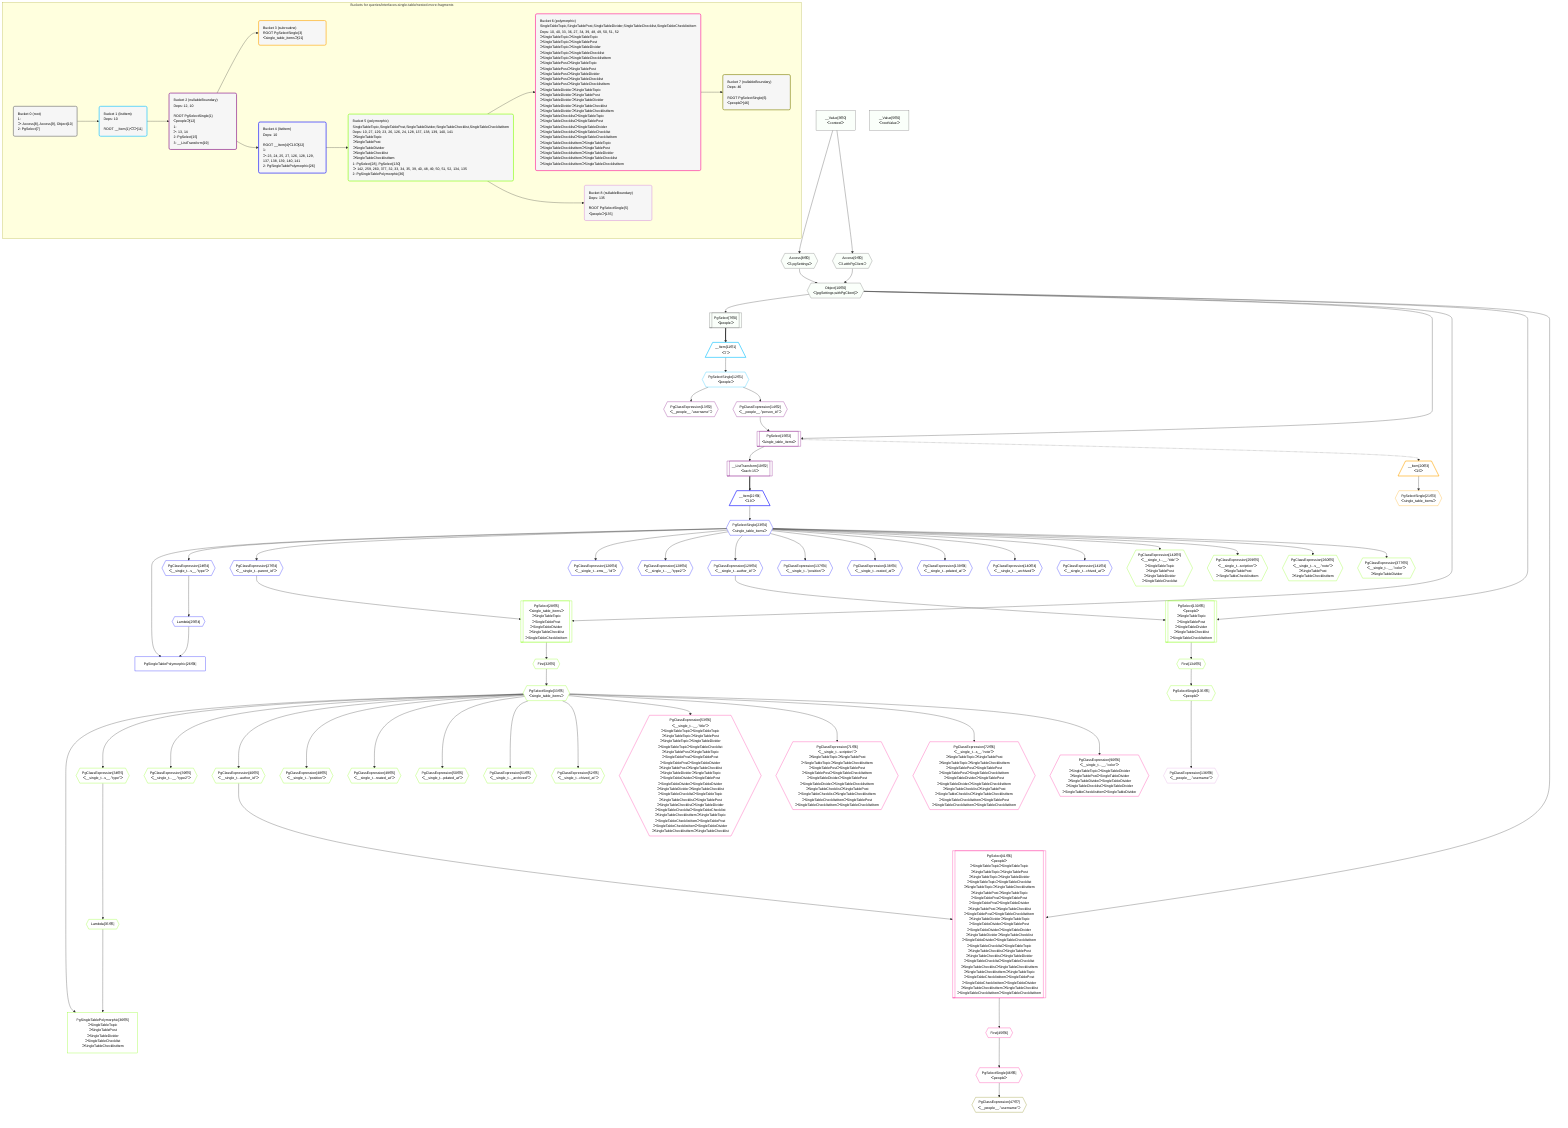%%{init: {'themeVariables': { 'fontSize': '12px'}}}%%
graph TD
    classDef path fill:#eee,stroke:#000,color:#000
    classDef plan fill:#fff,stroke-width:1px,color:#000
    classDef itemplan fill:#fff,stroke-width:2px,color:#000
    classDef unbatchedplan fill:#dff,stroke-width:1px,color:#000
    classDef sideeffectplan fill:#fcc,stroke-width:2px,color:#000
    classDef bucket fill:#f6f6f6,color:#000,stroke-width:2px,text-align:left


    %% plan dependencies
    Object10{{"Object[10∈0]<br />ᐸ{pgSettings,withPgClient}ᐳ"}}:::plan
    Access8{{"Access[8∈0]<br />ᐸ3.pgSettingsᐳ"}}:::plan
    Access9{{"Access[9∈0]<br />ᐸ3.withPgClientᐳ"}}:::plan
    Access8 & Access9 --> Object10
    PgSelect7[["PgSelect[7∈0]<br />ᐸpeopleᐳ"]]:::plan
    Object10 --> PgSelect7
    __Value3["__Value[3∈0]<br />ᐸcontextᐳ"]:::plan
    __Value3 --> Access8
    __Value3 --> Access9
    __Value5["__Value[5∈0]<br />ᐸrootValueᐳ"]:::plan
    __Item11[/"__Item[11∈1]<br />ᐸ7ᐳ"\]:::itemplan
    PgSelect7 ==> __Item11
    PgSelectSingle12{{"PgSelectSingle[12∈1]<br />ᐸpeopleᐳ"}}:::plan
    __Item11 --> PgSelectSingle12
    PgSelect15[["PgSelect[15∈2]<br />ᐸsingle_table_itemsᐳ"]]:::plan
    PgClassExpression14{{"PgClassExpression[14∈2]<br />ᐸ__people__.”person_id”ᐳ"}}:::plan
    Object10 & PgClassExpression14 --> PgSelect15
    PgClassExpression13{{"PgClassExpression[13∈2]<br />ᐸ__people__.”username”ᐳ"}}:::plan
    PgSelectSingle12 --> PgClassExpression13
    PgSelectSingle12 --> PgClassExpression14
    __ListTransform19[["__ListTransform[19∈2]<br />ᐸeach:15ᐳ"]]:::plan
    PgSelect15 --> __ListTransform19
    __Item20[/"__Item[20∈3]<br />ᐸ15ᐳ"\]:::itemplan
    PgSelect15 -.-> __Item20
    PgSelectSingle21{{"PgSelectSingle[21∈3]<br />ᐸsingle_table_itemsᐳ"}}:::plan
    __Item20 --> PgSelectSingle21
    PgSingleTablePolymorphic26["PgSingleTablePolymorphic[26∈4]"]:::plan
    Lambda25{{"Lambda[25∈4]"}}:::plan
    PgSelectSingle23{{"PgSelectSingle[23∈4]<br />ᐸsingle_table_itemsᐳ"}}:::plan
    Lambda25 & PgSelectSingle23 --> PgSingleTablePolymorphic26
    __Item22[/"__Item[22∈4]<br />ᐸ19ᐳ"\]:::itemplan
    __ListTransform19 ==> __Item22
    __Item22 --> PgSelectSingle23
    PgClassExpression24{{"PgClassExpression[24∈4]<br />ᐸ__single_t...s__.”type”ᐳ"}}:::plan
    PgSelectSingle23 --> PgClassExpression24
    PgClassExpression24 --> Lambda25
    PgClassExpression27{{"PgClassExpression[27∈4]<br />ᐸ__single_t...parent_id”ᐳ"}}:::plan
    PgSelectSingle23 --> PgClassExpression27
    PgClassExpression126{{"PgClassExpression[126∈4]<br />ᐸ__single_t...ems__.”id”ᐳ"}}:::plan
    PgSelectSingle23 --> PgClassExpression126
    PgClassExpression128{{"PgClassExpression[128∈4]<br />ᐸ__single_t...__.”type2”ᐳ"}}:::plan
    PgSelectSingle23 --> PgClassExpression128
    PgClassExpression129{{"PgClassExpression[129∈4]<br />ᐸ__single_t...author_id”ᐳ"}}:::plan
    PgSelectSingle23 --> PgClassExpression129
    PgClassExpression137{{"PgClassExpression[137∈4]<br />ᐸ__single_t...”position”ᐳ"}}:::plan
    PgSelectSingle23 --> PgClassExpression137
    PgClassExpression138{{"PgClassExpression[138∈4]<br />ᐸ__single_t...reated_at”ᐳ"}}:::plan
    PgSelectSingle23 --> PgClassExpression138
    PgClassExpression139{{"PgClassExpression[139∈4]<br />ᐸ__single_t...pdated_at”ᐳ"}}:::plan
    PgSelectSingle23 --> PgClassExpression139
    PgClassExpression140{{"PgClassExpression[140∈4]<br />ᐸ__single_t..._archived”ᐳ"}}:::plan
    PgSelectSingle23 --> PgClassExpression140
    PgClassExpression141{{"PgClassExpression[141∈4]<br />ᐸ__single_t...chived_at”ᐳ"}}:::plan
    PgSelectSingle23 --> PgClassExpression141
    PgSelect28[["PgSelect[28∈5]<br />ᐸsingle_table_itemsᐳ<br />ᐳSingleTableTopic<br />ᐳSingleTablePost<br />ᐳSingleTableDivider<br />ᐳSingleTableChecklist<br />ᐳSingleTableChecklistItem"]]:::plan
    Object10 & PgClassExpression27 --> PgSelect28
    PgSingleTablePolymorphic36["PgSingleTablePolymorphic[36∈5]<br />ᐳSingleTableTopic<br />ᐳSingleTablePost<br />ᐳSingleTableDivider<br />ᐳSingleTableChecklist<br />ᐳSingleTableChecklistItem"]:::plan
    Lambda35{{"Lambda[35∈5]"}}:::plan
    PgSelectSingle33{{"PgSelectSingle[33∈5]<br />ᐸsingle_table_itemsᐳ"}}:::plan
    Lambda35 & PgSelectSingle33 --> PgSingleTablePolymorphic36
    PgSelect130[["PgSelect[130∈5]<br />ᐸpeopleᐳ<br />ᐳSingleTableTopic<br />ᐳSingleTablePost<br />ᐳSingleTableDivider<br />ᐳSingleTableChecklist<br />ᐳSingleTableChecklistItem"]]:::plan
    Object10 & PgClassExpression129 --> PgSelect130
    First32{{"First[32∈5]"}}:::plan
    PgSelect28 --> First32
    First32 --> PgSelectSingle33
    PgClassExpression34{{"PgClassExpression[34∈5]<br />ᐸ__single_t...s__.”type”ᐳ"}}:::plan
    PgSelectSingle33 --> PgClassExpression34
    PgClassExpression34 --> Lambda35
    PgClassExpression39{{"PgClassExpression[39∈5]<br />ᐸ__single_t...__.”type2”ᐳ"}}:::plan
    PgSelectSingle33 --> PgClassExpression39
    PgClassExpression40{{"PgClassExpression[40∈5]<br />ᐸ__single_t...author_id”ᐳ"}}:::plan
    PgSelectSingle33 --> PgClassExpression40
    PgClassExpression48{{"PgClassExpression[48∈5]<br />ᐸ__single_t...”position”ᐳ"}}:::plan
    PgSelectSingle33 --> PgClassExpression48
    PgClassExpression49{{"PgClassExpression[49∈5]<br />ᐸ__single_t...reated_at”ᐳ"}}:::plan
    PgSelectSingle33 --> PgClassExpression49
    PgClassExpression50{{"PgClassExpression[50∈5]<br />ᐸ__single_t...pdated_at”ᐳ"}}:::plan
    PgSelectSingle33 --> PgClassExpression50
    PgClassExpression51{{"PgClassExpression[51∈5]<br />ᐸ__single_t..._archived”ᐳ"}}:::plan
    PgSelectSingle33 --> PgClassExpression51
    PgClassExpression52{{"PgClassExpression[52∈5]<br />ᐸ__single_t...chived_at”ᐳ"}}:::plan
    PgSelectSingle33 --> PgClassExpression52
    First134{{"First[134∈5]"}}:::plan
    PgSelect130 --> First134
    PgSelectSingle135{{"PgSelectSingle[135∈5]<br />ᐸpeopleᐳ"}}:::plan
    First134 --> PgSelectSingle135
    PgClassExpression142{{"PgClassExpression[142∈5]<br />ᐸ__single_t...__.”title”ᐳ<br />ᐳSingleTableTopic<br />ᐳSingleTablePost<br />ᐳSingleTableDivider<br />ᐳSingleTableChecklist"}}:::plan
    PgSelectSingle23 --> PgClassExpression142
    PgClassExpression259{{"PgClassExpression[259∈5]<br />ᐸ__single_t...scription”ᐳ<br />ᐳSingleTablePost<br />ᐳSingleTableChecklistItem"}}:::plan
    PgSelectSingle23 --> PgClassExpression259
    PgClassExpression260{{"PgClassExpression[260∈5]<br />ᐸ__single_t...s__.”note”ᐳ<br />ᐳSingleTablePost<br />ᐳSingleTableChecklistItem"}}:::plan
    PgSelectSingle23 --> PgClassExpression260
    PgClassExpression377{{"PgClassExpression[377∈5]<br />ᐸ__single_t...__.”color”ᐳ<br />ᐳSingleTableDivider"}}:::plan
    PgSelectSingle23 --> PgClassExpression377
    PgSelect41[["PgSelect[41∈6]<br />ᐸpeopleᐳ<br />ᐳSingleTableTopicᐳSingleTableTopic<br />ᐳSingleTableTopicᐳSingleTablePost<br />ᐳSingleTableTopicᐳSingleTableDivider<br />ᐳSingleTableTopicᐳSingleTableChecklist<br />ᐳSingleTableTopicᐳSingleTableChecklistItem<br />ᐳSingleTablePostᐳSingleTableTopic<br />ᐳSingleTablePostᐳSingleTablePost<br />ᐳSingleTablePostᐳSingleTableDivider<br />ᐳSingleTablePostᐳSingleTableChecklist<br />ᐳSingleTablePostᐳSingleTableChecklistItem<br />ᐳSingleTableDividerᐳSingleTableTopic<br />ᐳSingleTableDividerᐳSingleTablePost<br />ᐳSingleTableDividerᐳSingleTableDivider<br />ᐳSingleTableDividerᐳSingleTableChecklist<br />ᐳSingleTableDividerᐳSingleTableChecklistItem<br />ᐳSingleTableChecklistᐳSingleTableTopic<br />ᐳSingleTableChecklistᐳSingleTablePost<br />ᐳSingleTableChecklistᐳSingleTableDivider<br />ᐳSingleTableChecklistᐳSingleTableChecklist<br />ᐳSingleTableChecklistᐳSingleTableChecklistItem<br />ᐳSingleTableChecklistItemᐳSingleTableTopic<br />ᐳSingleTableChecklistItemᐳSingleTablePost<br />ᐳSingleTableChecklistItemᐳSingleTableDivider<br />ᐳSingleTableChecklistItemᐳSingleTableChecklist<br />ᐳSingleTableChecklistItemᐳSingleTableChecklistItem"]]:::plan
    Object10 & PgClassExpression40 --> PgSelect41
    First45{{"First[45∈6]"}}:::plan
    PgSelect41 --> First45
    PgSelectSingle46{{"PgSelectSingle[46∈6]<br />ᐸpeopleᐳ"}}:::plan
    First45 --> PgSelectSingle46
    PgClassExpression53{{"PgClassExpression[53∈6]<br />ᐸ__single_t...__.”title”ᐳ<br />ᐳSingleTableTopicᐳSingleTableTopic<br />ᐳSingleTableTopicᐳSingleTablePost<br />ᐳSingleTableTopicᐳSingleTableDivider<br />ᐳSingleTableTopicᐳSingleTableChecklist<br />ᐳSingleTablePostᐳSingleTableTopic<br />ᐳSingleTablePostᐳSingleTablePost<br />ᐳSingleTablePostᐳSingleTableDivider<br />ᐳSingleTablePostᐳSingleTableChecklist<br />ᐳSingleTableDividerᐳSingleTableTopic<br />ᐳSingleTableDividerᐳSingleTablePost<br />ᐳSingleTableDividerᐳSingleTableDivider<br />ᐳSingleTableDividerᐳSingleTableChecklist<br />ᐳSingleTableChecklistᐳSingleTableTopic<br />ᐳSingleTableChecklistᐳSingleTablePost<br />ᐳSingleTableChecklistᐳSingleTableDivider<br />ᐳSingleTableChecklistᐳSingleTableChecklist<br />ᐳSingleTableChecklistItemᐳSingleTableTopic<br />ᐳSingleTableChecklistItemᐳSingleTablePost<br />ᐳSingleTableChecklistItemᐳSingleTableDivider<br />ᐳSingleTableChecklistItemᐳSingleTableChecklist"}}:::plan
    PgSelectSingle33 --> PgClassExpression53
    PgClassExpression71{{"PgClassExpression[71∈6]<br />ᐸ__single_t...scription”ᐳ<br />ᐳSingleTableTopicᐳSingleTablePost<br />ᐳSingleTableTopicᐳSingleTableChecklistItem<br />ᐳSingleTablePostᐳSingleTablePost<br />ᐳSingleTablePostᐳSingleTableChecklistItem<br />ᐳSingleTableDividerᐳSingleTablePost<br />ᐳSingleTableDividerᐳSingleTableChecklistItem<br />ᐳSingleTableChecklistᐳSingleTablePost<br />ᐳSingleTableChecklistᐳSingleTableChecklistItem<br />ᐳSingleTableChecklistItemᐳSingleTablePost<br />ᐳSingleTableChecklistItemᐳSingleTableChecklistItem"}}:::plan
    PgSelectSingle33 --> PgClassExpression71
    PgClassExpression72{{"PgClassExpression[72∈6]<br />ᐸ__single_t...s__.”note”ᐳ<br />ᐳSingleTableTopicᐳSingleTablePost<br />ᐳSingleTableTopicᐳSingleTableChecklistItem<br />ᐳSingleTablePostᐳSingleTablePost<br />ᐳSingleTablePostᐳSingleTableChecklistItem<br />ᐳSingleTableDividerᐳSingleTablePost<br />ᐳSingleTableDividerᐳSingleTableChecklistItem<br />ᐳSingleTableChecklistᐳSingleTablePost<br />ᐳSingleTableChecklistᐳSingleTableChecklistItem<br />ᐳSingleTableChecklistItemᐳSingleTablePost<br />ᐳSingleTableChecklistItemᐳSingleTableChecklistItem"}}:::plan
    PgSelectSingle33 --> PgClassExpression72
    PgClassExpression90{{"PgClassExpression[90∈6]<br />ᐸ__single_t...__.”color”ᐳ<br />ᐳSingleTableTopicᐳSingleTableDivider<br />ᐳSingleTablePostᐳSingleTableDivider<br />ᐳSingleTableDividerᐳSingleTableDivider<br />ᐳSingleTableChecklistᐳSingleTableDivider<br />ᐳSingleTableChecklistItemᐳSingleTableDivider"}}:::plan
    PgSelectSingle33 --> PgClassExpression90
    PgClassExpression47{{"PgClassExpression[47∈7]<br />ᐸ__people__.”username”ᐳ"}}:::plan
    PgSelectSingle46 --> PgClassExpression47
    PgClassExpression136{{"PgClassExpression[136∈8]<br />ᐸ__people__.”username”ᐳ"}}:::plan
    PgSelectSingle135 --> PgClassExpression136

    %% define steps

    subgraph "Buckets for queries/interfaces-single-table/nested-more-fragments"
    Bucket0("Bucket 0 (root)<br />1: <br />ᐳ: Access[8], Access[9], Object[10]<br />2: PgSelect[7]"):::bucket
    classDef bucket0 stroke:#696969
    class Bucket0,__Value3,__Value5,PgSelect7,Access8,Access9,Object10 bucket0
    Bucket1("Bucket 1 (listItem)<br />Deps: 10<br /><br />ROOT __Item{1}ᐸ7ᐳ[11]"):::bucket
    classDef bucket1 stroke:#00bfff
    class Bucket1,__Item11,PgSelectSingle12 bucket1
    Bucket2("Bucket 2 (nullableBoundary)<br />Deps: 12, 10<br /><br />ROOT PgSelectSingle{1}ᐸpeopleᐳ[12]<br />1: <br />ᐳ: 13, 14<br />2: PgSelect[15]<br />3: __ListTransform[19]"):::bucket
    classDef bucket2 stroke:#7f007f
    class Bucket2,PgClassExpression13,PgClassExpression14,PgSelect15,__ListTransform19 bucket2
    Bucket3("Bucket 3 (subroutine)<br />ROOT PgSelectSingle{3}ᐸsingle_table_itemsᐳ[21]"):::bucket
    classDef bucket3 stroke:#ffa500
    class Bucket3,__Item20,PgSelectSingle21 bucket3
    Bucket4("Bucket 4 (listItem)<br />Deps: 10<br /><br />ROOT __Item{4}ᐸ19ᐳ[22]<br />1: <br />ᐳ: 23, 24, 25, 27, 126, 128, 129, 137, 138, 139, 140, 141<br />2: PgSingleTablePolymorphic[26]"):::bucket
    classDef bucket4 stroke:#0000ff
    class Bucket4,__Item22,PgSelectSingle23,PgClassExpression24,Lambda25,PgSingleTablePolymorphic26,PgClassExpression27,PgClassExpression126,PgClassExpression128,PgClassExpression129,PgClassExpression137,PgClassExpression138,PgClassExpression139,PgClassExpression140,PgClassExpression141 bucket4
    Bucket5("Bucket 5 (polymorphic)<br />SingleTableTopic,SingleTablePost,SingleTableDivider,SingleTableChecklist,SingleTableChecklistItem<br />Deps: 10, 27, 129, 23, 26, 126, 24, 128, 137, 138, 139, 140, 141<br />ᐳSingleTableTopic<br />ᐳSingleTablePost<br />ᐳSingleTableDivider<br />ᐳSingleTableChecklist<br />ᐳSingleTableChecklistItem<br />1: PgSelect[28], PgSelect[130]<br />ᐳ: 142, 259, 260, 377, 32, 33, 34, 35, 39, 40, 48, 49, 50, 51, 52, 134, 135<br />2: PgSingleTablePolymorphic[36]"):::bucket
    classDef bucket5 stroke:#7fff00
    class Bucket5,PgSelect28,First32,PgSelectSingle33,PgClassExpression34,Lambda35,PgSingleTablePolymorphic36,PgClassExpression39,PgClassExpression40,PgClassExpression48,PgClassExpression49,PgClassExpression50,PgClassExpression51,PgClassExpression52,PgSelect130,First134,PgSelectSingle135,PgClassExpression142,PgClassExpression259,PgClassExpression260,PgClassExpression377 bucket5
    Bucket6("Bucket 6 (polymorphic)<br />SingleTableTopic,SingleTablePost,SingleTableDivider,SingleTableChecklist,SingleTableChecklistItem<br />Deps: 10, 40, 33, 36, 27, 34, 39, 48, 49, 50, 51, 52<br />ᐳSingleTableTopicᐳSingleTableTopic<br />ᐳSingleTableTopicᐳSingleTablePost<br />ᐳSingleTableTopicᐳSingleTableDivider<br />ᐳSingleTableTopicᐳSingleTableChecklist<br />ᐳSingleTableTopicᐳSingleTableChecklistItem<br />ᐳSingleTablePostᐳSingleTableTopic<br />ᐳSingleTablePostᐳSingleTablePost<br />ᐳSingleTablePostᐳSingleTableDivider<br />ᐳSingleTablePostᐳSingleTableChecklist<br />ᐳSingleTablePostᐳSingleTableChecklistItem<br />ᐳSingleTableDividerᐳSingleTableTopic<br />ᐳSingleTableDividerᐳSingleTablePost<br />ᐳSingleTableDividerᐳSingleTableDivider<br />ᐳSingleTableDividerᐳSingleTableChecklist<br />ᐳSingleTableDividerᐳSingleTableChecklistItem<br />ᐳSingleTableChecklistᐳSingleTableTopic<br />ᐳSingleTableChecklistᐳSingleTablePost<br />ᐳSingleTableChecklistᐳSingleTableDivider<br />ᐳSingleTableChecklistᐳSingleTableChecklist<br />ᐳSingleTableChecklistᐳSingleTableChecklistItem<br />ᐳSingleTableChecklistItemᐳSingleTableTopic<br />ᐳSingleTableChecklistItemᐳSingleTablePost<br />ᐳSingleTableChecklistItemᐳSingleTableDivider<br />ᐳSingleTableChecklistItemᐳSingleTableChecklist<br />ᐳSingleTableChecklistItemᐳSingleTableChecklistItem"):::bucket
    classDef bucket6 stroke:#ff1493
    class Bucket6,PgSelect41,First45,PgSelectSingle46,PgClassExpression53,PgClassExpression71,PgClassExpression72,PgClassExpression90 bucket6
    Bucket7("Bucket 7 (nullableBoundary)<br />Deps: 46<br /><br />ROOT PgSelectSingle{6}ᐸpeopleᐳ[46]"):::bucket
    classDef bucket7 stroke:#808000
    class Bucket7,PgClassExpression47 bucket7
    Bucket8("Bucket 8 (nullableBoundary)<br />Deps: 135<br /><br />ROOT PgSelectSingle{5}ᐸpeopleᐳ[135]"):::bucket
    classDef bucket8 stroke:#dda0dd
    class Bucket8,PgClassExpression136 bucket8
    Bucket0 --> Bucket1
    Bucket1 --> Bucket2
    Bucket2 --> Bucket3 & Bucket4
    Bucket4 --> Bucket5
    Bucket5 --> Bucket6 & Bucket8
    Bucket6 --> Bucket7
    classDef unary fill:#fafffa,borderWidth:8px
    class Object10,PgSelect7,Access8,Access9,__Value3,__Value5 unary
    end